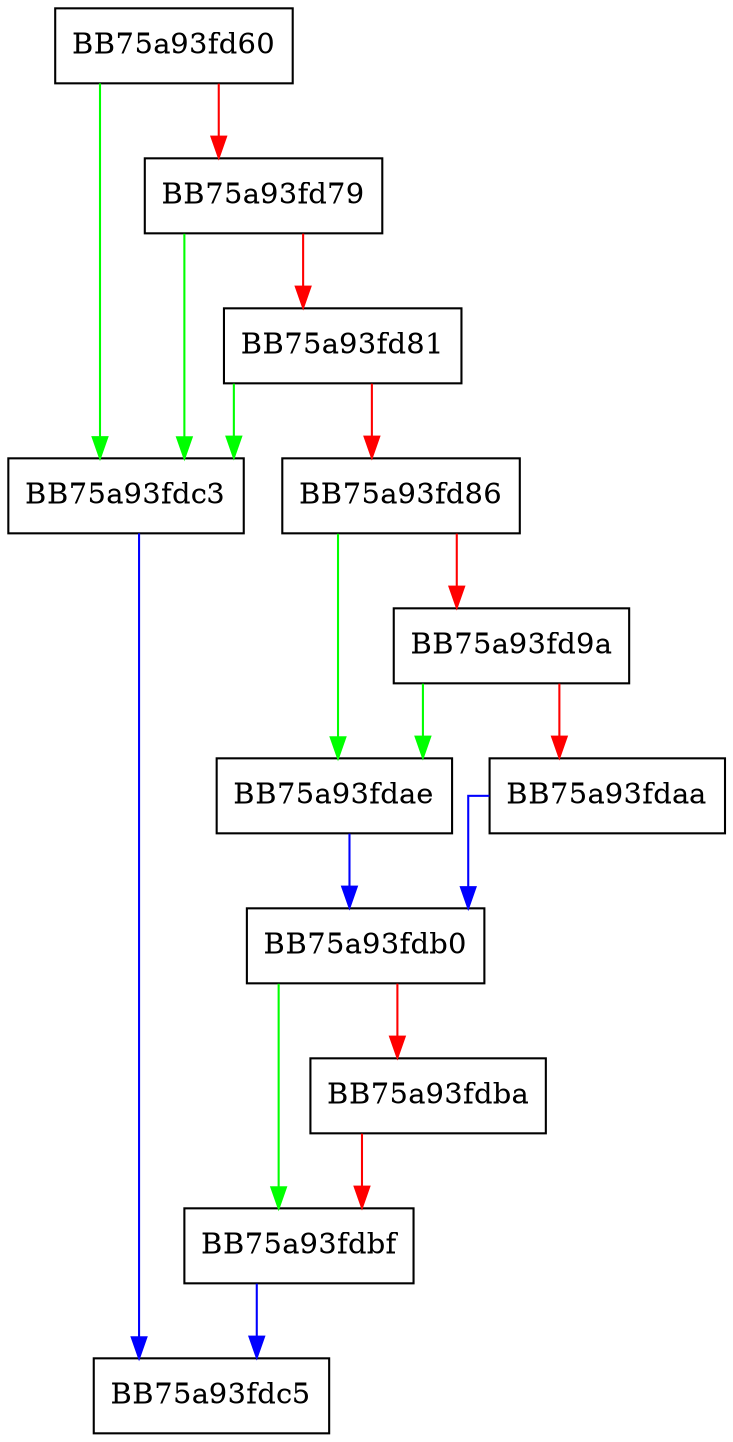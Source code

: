 digraph check_static_fine_grain_violation {
  node [shape="box"];
  graph [splines=ortho];
  BB75a93fd60 -> BB75a93fdc3 [color="green"];
  BB75a93fd60 -> BB75a93fd79 [color="red"];
  BB75a93fd79 -> BB75a93fdc3 [color="green"];
  BB75a93fd79 -> BB75a93fd81 [color="red"];
  BB75a93fd81 -> BB75a93fdc3 [color="green"];
  BB75a93fd81 -> BB75a93fd86 [color="red"];
  BB75a93fd86 -> BB75a93fdae [color="green"];
  BB75a93fd86 -> BB75a93fd9a [color="red"];
  BB75a93fd9a -> BB75a93fdae [color="green"];
  BB75a93fd9a -> BB75a93fdaa [color="red"];
  BB75a93fdaa -> BB75a93fdb0 [color="blue"];
  BB75a93fdae -> BB75a93fdb0 [color="blue"];
  BB75a93fdb0 -> BB75a93fdbf [color="green"];
  BB75a93fdb0 -> BB75a93fdba [color="red"];
  BB75a93fdba -> BB75a93fdbf [color="red"];
  BB75a93fdbf -> BB75a93fdc5 [color="blue"];
  BB75a93fdc3 -> BB75a93fdc5 [color="blue"];
}